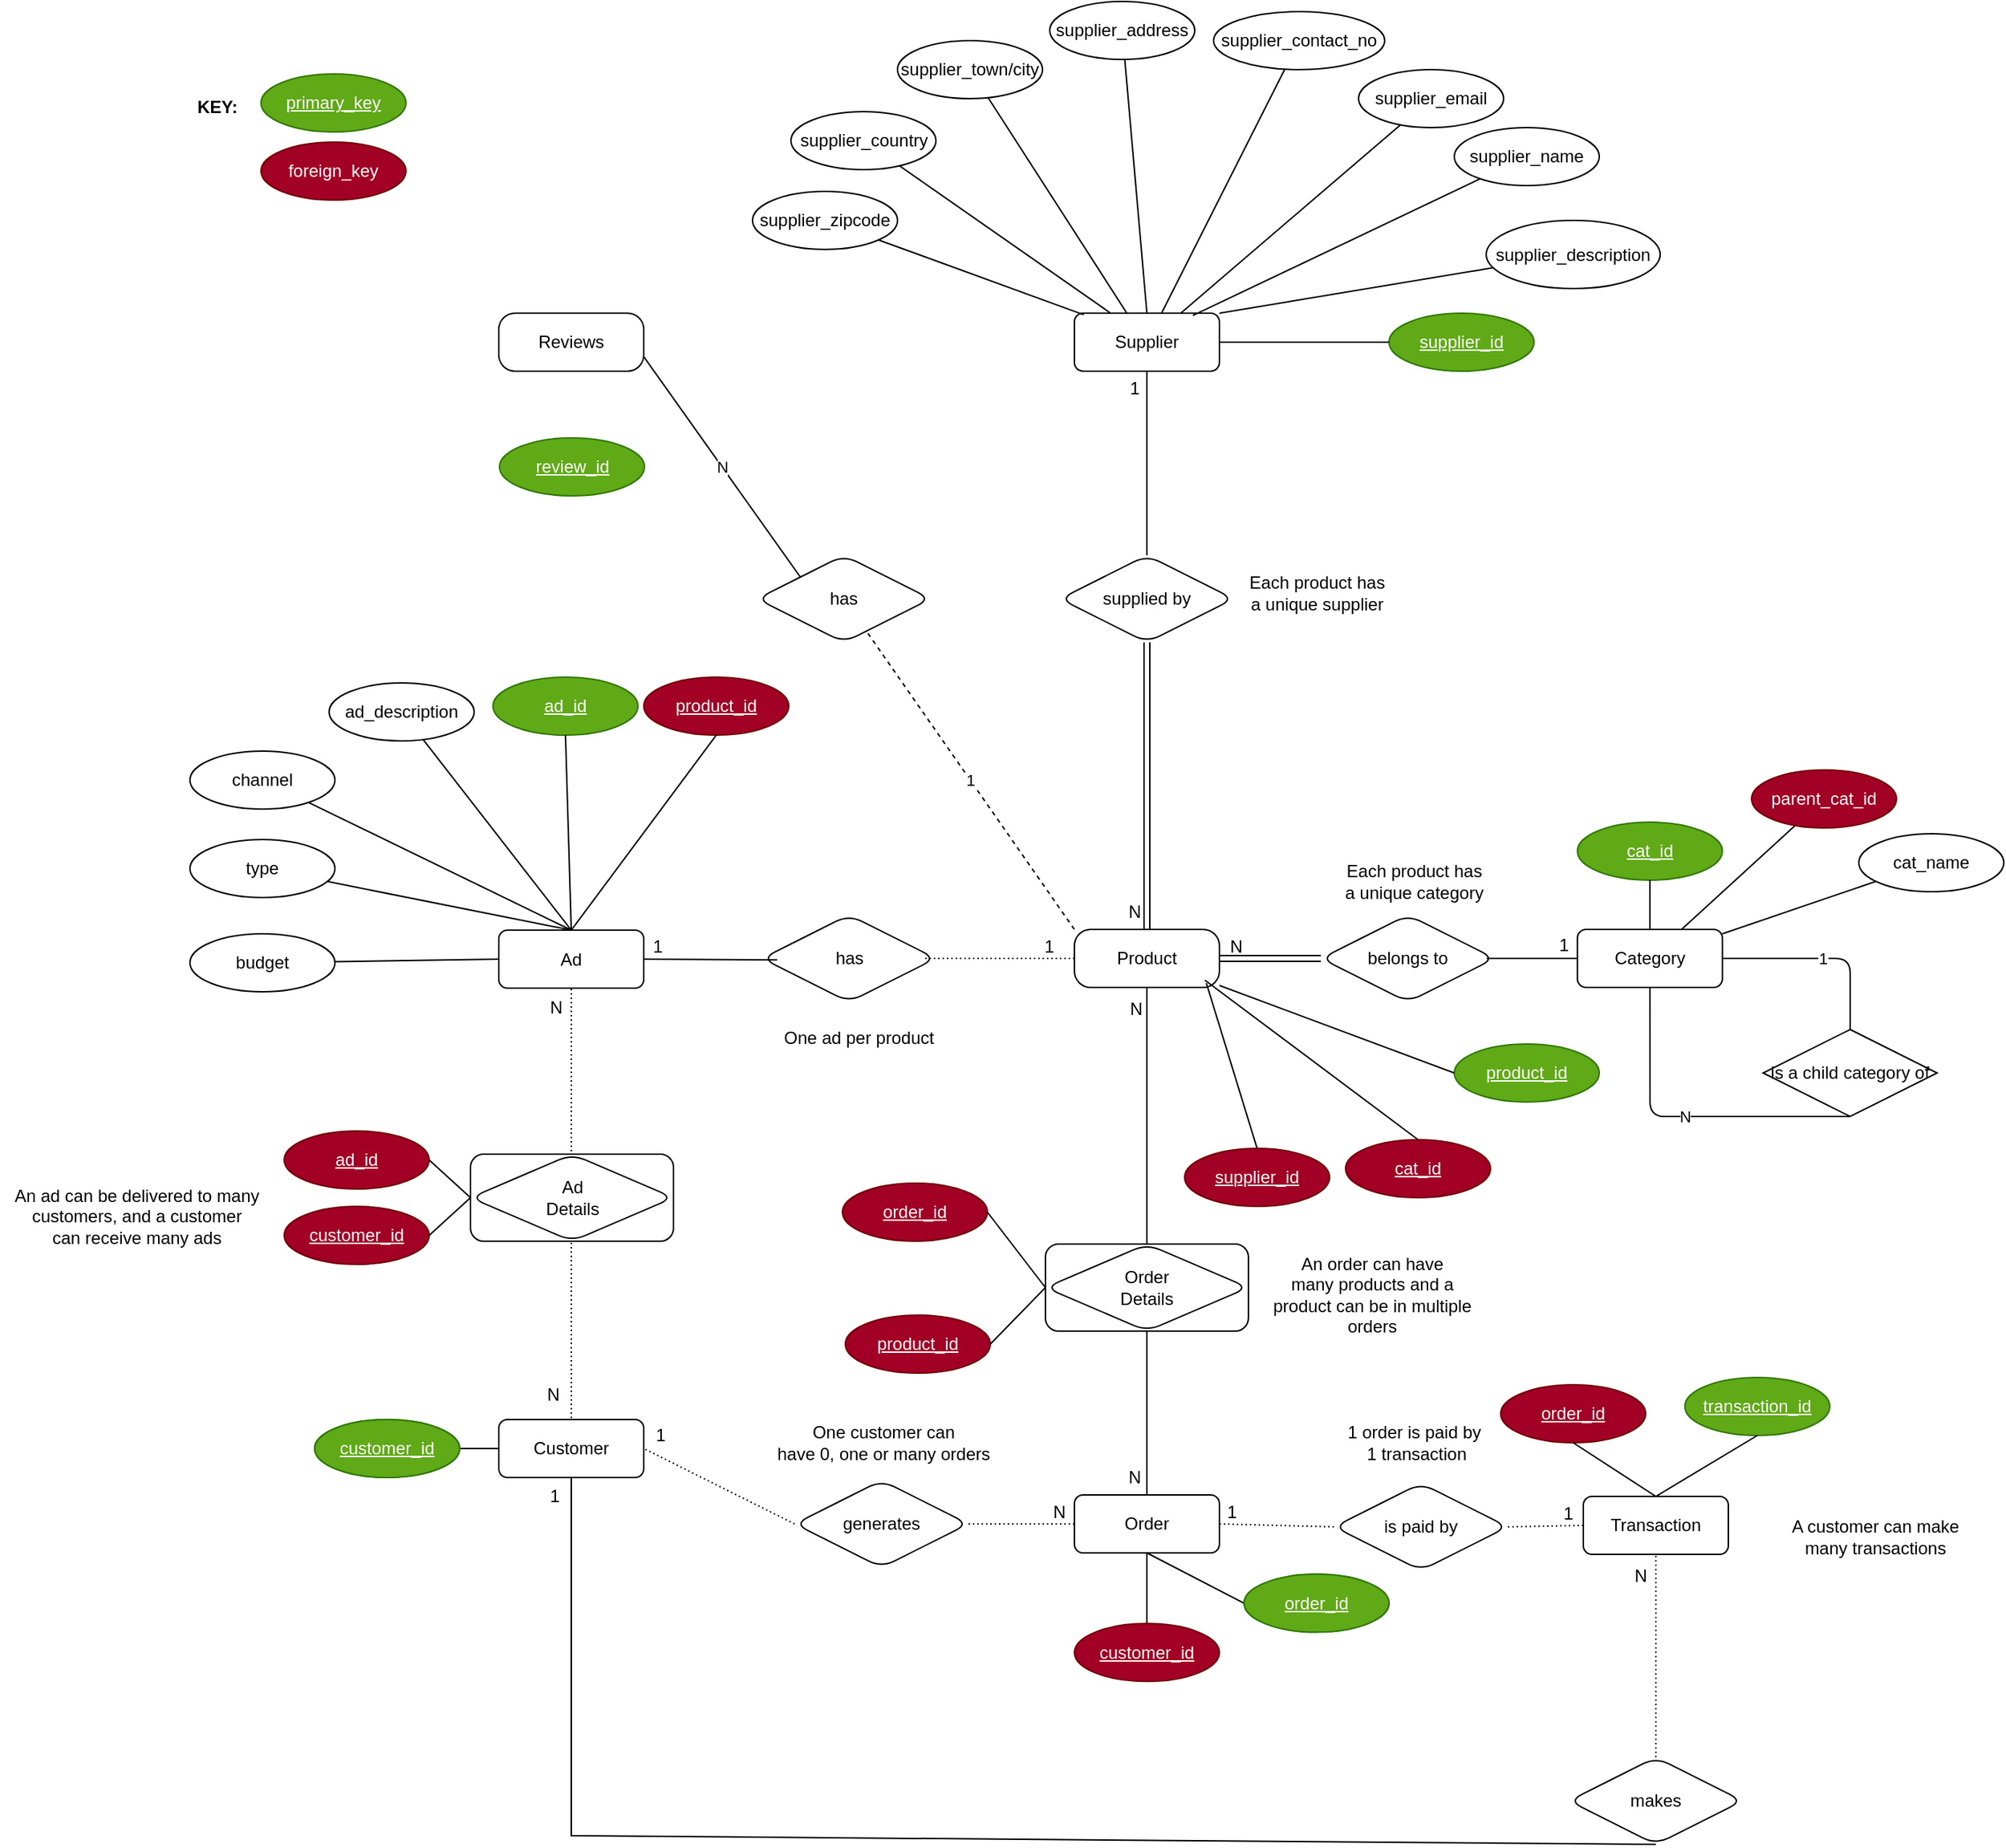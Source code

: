 <mxfile>
    <diagram id="CGE-V-YyImQBMw3J6Rf1" name="Page-1">
        <mxGraphModel dx="1231" dy="831" grid="0" gridSize="13" guides="1" tooltips="1" connect="1" arrows="1" fold="1" page="0" pageScale="1" pageWidth="827" pageHeight="1169" math="0" shadow="0">
            <root>
                <mxCell id="0"/>
                <mxCell id="1" parent="0"/>
                <mxCell id="2" value="Customer" style="whiteSpace=wrap;html=1;align=center;rounded=1;" parent="1" vertex="1">
                    <mxGeometry x="-144" y="728" width="100" height="40" as="geometry"/>
                </mxCell>
                <mxCell id="192" value="1" style="edgeStyle=none;html=1;endArrow=none;endFill=0;exitX=0;exitY=0;exitDx=0;exitDy=0;dashed=1;" edge="1" parent="1" source="3" target="191">
                    <mxGeometry relative="1" as="geometry"/>
                </mxCell>
                <mxCell id="3" value="Product" style="whiteSpace=wrap;html=1;align=center;rounded=1;arcSize=28;" parent="1" vertex="1">
                    <mxGeometry x="253" y="390" width="100" height="40" as="geometry"/>
                </mxCell>
                <mxCell id="4" value="Order" style="whiteSpace=wrap;html=1;align=center;rounded=1;" parent="1" vertex="1">
                    <mxGeometry x="253" y="780" width="100" height="40" as="geometry"/>
                </mxCell>
                <mxCell id="6" value="Transaction" style="whiteSpace=wrap;html=1;align=center;rounded=1;" parent="1" vertex="1">
                    <mxGeometry x="604" y="781" width="100" height="40" as="geometry"/>
                </mxCell>
                <mxCell id="7" value="Supplier" style="whiteSpace=wrap;html=1;align=center;rounded=1;" parent="1" vertex="1">
                    <mxGeometry x="253" y="-35" width="100" height="40" as="geometry"/>
                </mxCell>
                <mxCell id="157" value="N" style="edgeStyle=none;html=1;entryX=0.5;entryY=1;entryDx=0;entryDy=0;endArrow=none;endFill=0;" edge="1" parent="1" source="8" target="155">
                    <mxGeometry relative="1" as="geometry">
                        <Array as="points">
                            <mxPoint x="650" y="519"/>
                        </Array>
                    </mxGeometry>
                </mxCell>
                <mxCell id="8" value="Category" style="whiteSpace=wrap;html=1;align=center;rounded=1;" parent="1" vertex="1">
                    <mxGeometry x="599.9" y="390" width="100" height="40" as="geometry"/>
                </mxCell>
                <mxCell id="9" value="Ad" style="whiteSpace=wrap;html=1;align=center;rounded=1;" parent="1" vertex="1">
                    <mxGeometry x="-144" y="390.5" width="100" height="40" as="geometry"/>
                </mxCell>
                <mxCell id="10" value="belongs to" style="shape=rhombus;perimeter=rhombusPerimeter;whiteSpace=wrap;html=1;align=center;rounded=1;" parent="1" vertex="1">
                    <mxGeometry x="423" y="380" width="120" height="60" as="geometry"/>
                </mxCell>
                <mxCell id="21" value="" style="endArrow=none;html=1;rounded=1;entryX=0;entryY=0.5;entryDx=0;entryDy=0;exitX=0.953;exitY=0.499;exitDx=0;exitDy=0;exitPerimeter=0;" parent="1" source="10" target="8" edge="1">
                    <mxGeometry relative="1" as="geometry">
                        <mxPoint x="540" y="344" as="sourcePoint"/>
                        <mxPoint x="697" y="440" as="targetPoint"/>
                    </mxGeometry>
                </mxCell>
                <mxCell id="22" value="1" style="resizable=0;html=1;align=right;verticalAlign=bottom;rounded=1;" parent="21" connectable="0" vertex="1">
                    <mxGeometry x="1" relative="1" as="geometry">
                        <mxPoint x="-5" as="offset"/>
                    </mxGeometry>
                </mxCell>
                <mxCell id="23" value="" style="endArrow=none;html=1;rounded=1;exitX=0;exitY=0.5;exitDx=0;exitDy=0;entryX=1;entryY=0.5;entryDx=0;entryDy=0;shape=link;" parent="1" source="10" target="3" edge="1">
                    <mxGeometry relative="1" as="geometry">
                        <mxPoint x="403" y="422" as="sourcePoint"/>
                        <mxPoint x="364" y="422" as="targetPoint"/>
                    </mxGeometry>
                </mxCell>
                <mxCell id="24" value="N" style="resizable=0;html=1;align=right;verticalAlign=bottom;rounded=1;" parent="23" connectable="0" vertex="1">
                    <mxGeometry x="1" relative="1" as="geometry">
                        <mxPoint x="16" as="offset"/>
                    </mxGeometry>
                </mxCell>
                <mxCell id="25" value="cat_id" style="ellipse;whiteSpace=wrap;html=1;align=center;fontStyle=4;rounded=1;fillColor=#60a917;fontColor=#ffffff;strokeColor=#2D7600;" parent="1" vertex="1">
                    <mxGeometry x="599.9" y="316" width="100" height="40" as="geometry"/>
                </mxCell>
                <mxCell id="28" value="" style="endArrow=none;html=1;rounded=0;entryX=0.5;entryY=0;entryDx=0;entryDy=0;exitX=0.5;exitY=1;exitDx=0;exitDy=0;" parent="1" source="25" target="8" edge="1">
                    <mxGeometry relative="1" as="geometry">
                        <mxPoint x="337.9" y="474" as="sourcePoint"/>
                        <mxPoint x="497.9" y="474" as="targetPoint"/>
                    </mxGeometry>
                </mxCell>
                <mxCell id="32" value="&lt;u&gt;cat_id&lt;/u&gt;" style="ellipse;whiteSpace=wrap;html=1;align=center;rounded=1;fillColor=#a20025;fontColor=#ffffff;strokeColor=#6F0000;" parent="1" vertex="1">
                    <mxGeometry x="440" y="535" width="100" height="40" as="geometry"/>
                </mxCell>
                <mxCell id="35" value="product_id" style="ellipse;whiteSpace=wrap;html=1;align=center;fontStyle=4;rounded=1;fillColor=#60a917;fontColor=#ffffff;strokeColor=#2D7600;" parent="1" vertex="1">
                    <mxGeometry x="515" y="469" width="100" height="40" as="geometry"/>
                </mxCell>
                <mxCell id="36" value="" style="endArrow=none;html=1;rounded=0;exitX=0;exitY=0.5;exitDx=0;exitDy=0;" parent="1" source="35" target="3" edge="1">
                    <mxGeometry relative="1" as="geometry">
                        <mxPoint x="346" y="422" as="sourcePoint"/>
                        <mxPoint x="219" y="410" as="targetPoint"/>
                    </mxGeometry>
                </mxCell>
                <mxCell id="41" value="" style="endArrow=none;html=1;rounded=0;exitX=0.5;exitY=0;exitDx=0;exitDy=0;" parent="1" source="32" edge="1">
                    <mxGeometry relative="1" as="geometry">
                        <mxPoint x="327" y="422" as="sourcePoint"/>
                        <mxPoint x="343" y="425" as="targetPoint"/>
                    </mxGeometry>
                </mxCell>
                <mxCell id="51" value="&lt;div&gt;Order&lt;/div&gt;&lt;div&gt;Details&lt;/div&gt;" style="shape=associativeEntity;whiteSpace=wrap;html=1;align=center;rounded=1;" parent="1" vertex="1">
                    <mxGeometry x="233" y="607" width="140" height="60" as="geometry"/>
                </mxCell>
                <mxCell id="52" value="product_id" style="ellipse;whiteSpace=wrap;html=1;align=center;fontStyle=4;rounded=1;fillColor=#a20025;fontColor=#ffffff;strokeColor=#6F0000;" parent="1" vertex="1">
                    <mxGeometry x="95" y="656" width="100" height="40" as="geometry"/>
                </mxCell>
                <mxCell id="53" value="&lt;div&gt;order_id&lt;/div&gt;" style="ellipse;whiteSpace=wrap;html=1;align=center;fontStyle=4;rounded=1;fillColor=#a20025;fontColor=#ffffff;strokeColor=#6F0000;" parent="1" vertex="1">
                    <mxGeometry x="93" y="565" width="100" height="40" as="geometry"/>
                </mxCell>
                <mxCell id="56" value="" style="endArrow=none;html=1;rounded=0;entryX=0.5;entryY=0;entryDx=0;entryDy=0;exitX=0.5;exitY=1;exitDx=0;exitDy=0;" parent="1" source="51" target="4" edge="1">
                    <mxGeometry relative="1" as="geometry">
                        <mxPoint x="303" y="719" as="sourcePoint"/>
                        <mxPoint x="316" y="735" as="targetPoint"/>
                    </mxGeometry>
                </mxCell>
                <mxCell id="57" value="N" style="resizable=0;html=1;align=right;verticalAlign=bottom;rounded=1;" parent="56" connectable="0" vertex="1">
                    <mxGeometry x="1" relative="1" as="geometry">
                        <mxPoint x="-4" y="-4" as="offset"/>
                    </mxGeometry>
                </mxCell>
                <mxCell id="58" value="" style="endArrow=none;html=1;rounded=0;entryX=1;entryY=0.5;entryDx=0;entryDy=0;exitX=0;exitY=0.5;exitDx=0;exitDy=0;" parent="1" source="51" target="53" edge="1">
                    <mxGeometry relative="1" as="geometry">
                        <mxPoint x="156" y="586" as="sourcePoint"/>
                        <mxPoint x="316" y="586" as="targetPoint"/>
                    </mxGeometry>
                </mxCell>
                <mxCell id="59" value="" style="endArrow=none;html=1;rounded=0;entryX=1;entryY=0.5;entryDx=0;entryDy=0;exitX=0;exitY=0.5;exitDx=0;exitDy=0;" parent="1" source="51" target="52" edge="1">
                    <mxGeometry relative="1" as="geometry">
                        <mxPoint x="156" y="586" as="sourcePoint"/>
                        <mxPoint x="316" y="586" as="targetPoint"/>
                    </mxGeometry>
                </mxCell>
                <mxCell id="60" value="&lt;div&gt;order_id&lt;/div&gt;" style="ellipse;whiteSpace=wrap;html=1;align=center;fontStyle=4;rounded=1;fillColor=#60a917;fontColor=#ffffff;strokeColor=#2D7600;" parent="1" vertex="1">
                    <mxGeometry x="370" y="834.67" width="100" height="40" as="geometry"/>
                </mxCell>
                <mxCell id="61" value="" style="endArrow=none;html=1;rounded=0;entryX=0;entryY=0.5;entryDx=0;entryDy=0;exitX=0.5;exitY=1;exitDx=0;exitDy=0;" parent="1" source="4" target="60" edge="1">
                    <mxGeometry relative="1" as="geometry">
                        <mxPoint x="332" y="854.67" as="sourcePoint"/>
                        <mxPoint x="298" y="912.67" as="targetPoint"/>
                    </mxGeometry>
                </mxCell>
                <mxCell id="62" value="" style="endArrow=none;html=1;rounded=0;exitX=0.5;exitY=1;exitDx=0;exitDy=0;entryX=0.5;entryY=0;entryDx=0;entryDy=0;" parent="1" source="4" target="64" edge="1">
                    <mxGeometry relative="1" as="geometry">
                        <mxPoint x="282" y="863.67" as="sourcePoint"/>
                        <mxPoint x="303" y="857.67" as="targetPoint"/>
                    </mxGeometry>
                </mxCell>
                <mxCell id="63" value="&lt;div&gt;One customer can&lt;/div&gt;&lt;div&gt;have 0, one or many orders&lt;br&gt;&lt;/div&gt;" style="text;html=1;align=center;verticalAlign=middle;resizable=0;points=[];autosize=1;strokeColor=none;fillColor=none;" parent="1" vertex="1">
                    <mxGeometry x="37.5" y="723" width="167" height="41" as="geometry"/>
                </mxCell>
                <mxCell id="64" value="&lt;div&gt;customer_id&lt;/div&gt;" style="ellipse;whiteSpace=wrap;html=1;align=center;fontStyle=4;rounded=1;fillColor=#a20025;fontColor=#ffffff;strokeColor=#6F0000;" parent="1" vertex="1">
                    <mxGeometry x="253" y="868.67" width="100" height="40" as="geometry"/>
                </mxCell>
                <mxCell id="66" value="supplied by" style="shape=rhombus;perimeter=rhombusPerimeter;whiteSpace=wrap;html=1;align=center;rounded=1;" parent="1" vertex="1">
                    <mxGeometry x="243" y="132" width="120" height="60" as="geometry"/>
                </mxCell>
                <mxCell id="67" value="" style="endArrow=none;html=1;rounded=1;entryX=0.5;entryY=1;entryDx=0;entryDy=0;exitX=0.5;exitY=0;exitDx=0;exitDy=0;" parent="1" source="66" target="7" edge="1">
                    <mxGeometry relative="1" as="geometry">
                        <mxPoint x="515" y="263" as="sourcePoint"/>
                        <mxPoint x="564.64" y="329" as="targetPoint"/>
                    </mxGeometry>
                </mxCell>
                <mxCell id="68" value="1" style="resizable=0;html=1;align=right;verticalAlign=bottom;rounded=1;" parent="67" connectable="0" vertex="1">
                    <mxGeometry x="1" relative="1" as="geometry">
                        <mxPoint x="-5" y="20" as="offset"/>
                    </mxGeometry>
                </mxCell>
                <mxCell id="69" value="" style="endArrow=none;html=1;rounded=1;exitX=0.5;exitY=1;exitDx=0;exitDy=0;entryX=0.5;entryY=0;entryDx=0;entryDy=0;shape=link;" parent="1" source="66" target="3" edge="1">
                    <mxGeometry relative="1" as="geometry">
                        <mxPoint x="385" y="313" as="sourcePoint"/>
                        <mxPoint x="335" y="301" as="targetPoint"/>
                    </mxGeometry>
                </mxCell>
                <mxCell id="70" value="N" style="resizable=0;html=1;align=right;verticalAlign=bottom;rounded=1;" parent="69" connectable="0" vertex="1">
                    <mxGeometry x="1" relative="1" as="geometry">
                        <mxPoint x="-4" y="-4" as="offset"/>
                    </mxGeometry>
                </mxCell>
                <mxCell id="71" value="supplier_id" style="ellipse;whiteSpace=wrap;html=1;align=center;fontStyle=4;rounded=1;fillColor=#60a917;fontColor=#ffffff;strokeColor=#2D7600;" parent="1" vertex="1">
                    <mxGeometry x="470" y="-35" width="100" height="40" as="geometry"/>
                </mxCell>
                <mxCell id="72" value="" style="endArrow=none;html=1;rounded=0;entryX=0;entryY=0.5;entryDx=0;entryDy=0;exitX=1;exitY=0.5;exitDx=0;exitDy=0;" parent="1" source="7" target="71" edge="1">
                    <mxGeometry relative="1" as="geometry">
                        <mxPoint x="373" y="162" as="sourcePoint"/>
                        <mxPoint x="331" y="172" as="targetPoint"/>
                    </mxGeometry>
                </mxCell>
                <mxCell id="73" value="Each product has&lt;br&gt; a unique supplier" style="text;html=1;align=center;verticalAlign=middle;resizable=0;points=[];autosize=1;strokeColor=none;fillColor=none;" parent="1" vertex="1">
                    <mxGeometry x="363" y="137" width="114" height="41" as="geometry"/>
                </mxCell>
                <mxCell id="74" value="generates" style="shape=rhombus;perimeter=rhombusPerimeter;whiteSpace=wrap;html=1;align=center;rounded=1;" parent="1" vertex="1">
                    <mxGeometry x="60" y="770" width="120" height="60" as="geometry"/>
                </mxCell>
                <mxCell id="75" value="" style="endArrow=none;html=1;rounded=0;exitX=0;exitY=0.5;exitDx=0;exitDy=0;entryX=1;entryY=0.5;entryDx=0;entryDy=0;" parent="1" source="2" target="76" edge="1">
                    <mxGeometry relative="1" as="geometry">
                        <mxPoint x="-110" y="794.67" as="sourcePoint"/>
                        <mxPoint x="-110" y="832.34" as="targetPoint"/>
                    </mxGeometry>
                </mxCell>
                <mxCell id="76" value="&lt;div&gt;customer_id&lt;/div&gt;" style="ellipse;whiteSpace=wrap;html=1;align=center;fontStyle=4;rounded=1;fillColor=#60a917;fontColor=#ffffff;strokeColor=#2D7600;" parent="1" vertex="1">
                    <mxGeometry x="-271" y="728" width="100" height="40" as="geometry"/>
                </mxCell>
                <mxCell id="77" value="Each product has&lt;br&gt; a unique category" style="text;html=1;align=center;verticalAlign=middle;resizable=0;points=[];autosize=1;strokeColor=none;fillColor=none;" parent="1" vertex="1">
                    <mxGeometry x="429" y="336" width="115" height="41" as="geometry"/>
                </mxCell>
                <mxCell id="78" value="" style="endArrow=none;html=1;rounded=0;dashed=1;dashPattern=1 2;entryX=1;entryY=0.5;entryDx=0;entryDy=0;exitX=0;exitY=0.5;exitDx=0;exitDy=0;" parent="1" source="74" target="2" edge="1">
                    <mxGeometry relative="1" as="geometry">
                        <mxPoint x="120" y="548.67" as="sourcePoint"/>
                        <mxPoint x="280" y="548.67" as="targetPoint"/>
                    </mxGeometry>
                </mxCell>
                <mxCell id="79" value="1" style="resizable=0;html=1;align=right;verticalAlign=bottom;" parent="78" connectable="0" vertex="1">
                    <mxGeometry x="1" relative="1" as="geometry">
                        <mxPoint x="16" as="offset"/>
                    </mxGeometry>
                </mxCell>
                <mxCell id="80" value="" style="endArrow=none;html=1;rounded=0;dashed=1;dashPattern=1 2;exitX=1;exitY=0.5;exitDx=0;exitDy=0;entryX=0;entryY=0.5;entryDx=0;entryDy=0;" parent="1" source="74" target="4" edge="1">
                    <mxGeometry relative="1" as="geometry">
                        <mxPoint x="120" y="600.67" as="sourcePoint"/>
                        <mxPoint x="280" y="600.67" as="targetPoint"/>
                    </mxGeometry>
                </mxCell>
                <mxCell id="81" value="N" style="resizable=0;html=1;align=right;verticalAlign=bottom;" parent="80" connectable="0" vertex="1">
                    <mxGeometry x="1" relative="1" as="geometry">
                        <mxPoint x="-6" as="offset"/>
                    </mxGeometry>
                </mxCell>
                <mxCell id="82" value="" style="endArrow=none;html=1;rounded=0;entryX=0.5;entryY=1;entryDx=0;entryDy=0;exitX=0.5;exitY=0;exitDx=0;exitDy=0;" parent="1" source="51" target="3" edge="1">
                    <mxGeometry relative="1" as="geometry">
                        <mxPoint x="180" y="582" as="sourcePoint"/>
                        <mxPoint x="340" y="582" as="targetPoint"/>
                    </mxGeometry>
                </mxCell>
                <mxCell id="83" value="N" style="resizable=0;html=1;align=right;verticalAlign=bottom;" parent="82" connectable="0" vertex="1">
                    <mxGeometry x="1" relative="1" as="geometry">
                        <mxPoint x="-3" y="23" as="offset"/>
                    </mxGeometry>
                </mxCell>
                <mxCell id="86" value="&lt;div&gt;An order can have&lt;/div&gt;&lt;div&gt;many products and a&lt;/div&gt;&lt;div&gt;product can be in multiple&lt;/div&gt;&lt;div&gt;orders&lt;br&gt;&lt;/div&gt;" style="text;html=1;align=center;verticalAlign=middle;resizable=0;points=[];autosize=1;strokeColor=none;fillColor=none;" parent="1" vertex="1">
                    <mxGeometry x="378" y="607" width="159" height="70" as="geometry"/>
                </mxCell>
                <mxCell id="87" value="supplier_id" style="ellipse;whiteSpace=wrap;html=1;align=center;fontStyle=4;rounded=1;fillColor=#a20025;fontColor=#ffffff;strokeColor=#6F0000;" parent="1" vertex="1">
                    <mxGeometry x="329" y="541" width="100" height="40" as="geometry"/>
                </mxCell>
                <mxCell id="88" value="" style="endArrow=none;html=1;rounded=0;exitX=0.5;exitY=0;exitDx=0;exitDy=0;" parent="1" source="87" edge="1">
                    <mxGeometry relative="1" as="geometry">
                        <mxPoint x="346" y="546" as="sourcePoint"/>
                        <mxPoint x="344" y="427" as="targetPoint"/>
                    </mxGeometry>
                </mxCell>
                <mxCell id="89" value="is paid by" style="shape=rhombus;perimeter=rhombusPerimeter;whiteSpace=wrap;html=1;align=center;rounded=1;" parent="1" vertex="1">
                    <mxGeometry x="432" y="772" width="120" height="60" as="geometry"/>
                </mxCell>
                <mxCell id="90" value="" style="endArrow=none;html=1;rounded=0;dashed=1;dashPattern=1 2;entryX=0;entryY=0.5;entryDx=0;entryDy=0;exitX=1;exitY=0.5;exitDx=0;exitDy=0;" parent="1" source="89" target="6" edge="1">
                    <mxGeometry relative="1" as="geometry">
                        <mxPoint x="502" y="664" as="sourcePoint"/>
                        <mxPoint x="662" y="664" as="targetPoint"/>
                    </mxGeometry>
                </mxCell>
                <mxCell id="91" value="1" style="resizable=0;html=1;align=right;verticalAlign=bottom;" parent="90" connectable="0" vertex="1">
                    <mxGeometry x="1" relative="1" as="geometry">
                        <mxPoint x="-6" as="offset"/>
                    </mxGeometry>
                </mxCell>
                <mxCell id="92" value="" style="endArrow=none;html=1;rounded=0;dashed=1;dashPattern=1 2;exitX=0;exitY=0.5;exitDx=0;exitDy=0;entryX=1;entryY=0.5;entryDx=0;entryDy=0;" parent="1" source="89" target="4" edge="1">
                    <mxGeometry relative="1" as="geometry">
                        <mxPoint x="551" y="576" as="sourcePoint"/>
                        <mxPoint x="711" y="576" as="targetPoint"/>
                    </mxGeometry>
                </mxCell>
                <mxCell id="93" value="1" style="resizable=0;html=1;align=right;verticalAlign=bottom;" parent="92" connectable="0" vertex="1">
                    <mxGeometry x="1" relative="1" as="geometry">
                        <mxPoint x="12" as="offset"/>
                    </mxGeometry>
                </mxCell>
                <mxCell id="94" value="transaction_id" style="ellipse;whiteSpace=wrap;html=1;align=center;fontStyle=4;rounded=1;fillColor=#60a917;fontColor=#ffffff;strokeColor=#2D7600;" parent="1" vertex="1">
                    <mxGeometry x="674" y="699" width="100" height="40" as="geometry"/>
                </mxCell>
                <mxCell id="95" value="" style="endArrow=none;html=1;rounded=0;exitX=0.5;exitY=1;exitDx=0;exitDy=0;entryX=0.5;entryY=0;entryDx=0;entryDy=0;" parent="1" source="94" target="6" edge="1">
                    <mxGeometry relative="1" as="geometry">
                        <mxPoint x="1000" y="701" as="sourcePoint"/>
                        <mxPoint x="907" y="565" as="targetPoint"/>
                    </mxGeometry>
                </mxCell>
                <mxCell id="99" value="&lt;div&gt;1 order is paid by&lt;/div&gt;&lt;div&gt;&amp;nbsp;1 transaction&lt;/div&gt;" style="text;html=1;align=center;verticalAlign=middle;resizable=0;points=[];autosize=1;strokeColor=none;fillColor=none;" parent="1" vertex="1">
                    <mxGeometry x="430.5" y="723" width="112" height="41" as="geometry"/>
                </mxCell>
                <mxCell id="106" value="" style="endArrow=none;html=1;rounded=0;dashed=1;dashPattern=1 2;entryX=0.5;entryY=1;entryDx=0;entryDy=0;exitX=0.5;exitY=0;exitDx=0;exitDy=0;" parent="1" target="9" edge="1">
                    <mxGeometry relative="1" as="geometry">
                        <mxPoint x="-94" y="543" as="sourcePoint"/>
                        <mxPoint x="245" y="501" as="targetPoint"/>
                    </mxGeometry>
                </mxCell>
                <mxCell id="107" value="N" style="resizable=0;html=1;align=right;verticalAlign=bottom;" parent="106" connectable="0" vertex="1">
                    <mxGeometry x="1" relative="1" as="geometry">
                        <mxPoint x="-6" y="22" as="offset"/>
                    </mxGeometry>
                </mxCell>
                <mxCell id="108" value="&lt;u&gt;ad_id&lt;/u&gt;" style="ellipse;whiteSpace=wrap;html=1;align=center;rounded=1;fillColor=#60a917;fontColor=#ffffff;strokeColor=#2D7600;" parent="1" vertex="1">
                    <mxGeometry x="-148" y="216" width="100" height="40" as="geometry"/>
                </mxCell>
                <mxCell id="111" value="" style="endArrow=none;html=1;rounded=0;exitX=0.5;exitY=1;exitDx=0;exitDy=0;entryX=0.5;entryY=0;entryDx=0;entryDy=0;" parent="1" source="108" target="9" edge="1">
                    <mxGeometry relative="1" as="geometry">
                        <mxPoint x="-12" y="362" as="sourcePoint"/>
                        <mxPoint x="-86" y="350.0" as="targetPoint"/>
                    </mxGeometry>
                </mxCell>
                <mxCell id="112" value="" style="endArrow=none;html=1;rounded=0;dashed=1;dashPattern=1 2;exitX=0.5;exitY=1;exitDx=0;exitDy=0;entryX=0.5;entryY=0;entryDx=0;entryDy=0;" parent="1" target="2" edge="1">
                    <mxGeometry relative="1" as="geometry">
                        <mxPoint x="-94" y="603" as="sourcePoint"/>
                        <mxPoint x="245" y="556" as="targetPoint"/>
                    </mxGeometry>
                </mxCell>
                <mxCell id="113" value="N" style="resizable=0;html=1;align=right;verticalAlign=bottom;" parent="112" connectable="0" vertex="1">
                    <mxGeometry x="1" relative="1" as="geometry">
                        <mxPoint x="-8" y="-9" as="offset"/>
                    </mxGeometry>
                </mxCell>
                <mxCell id="114" value="has" style="shape=rhombus;perimeter=rhombusPerimeter;whiteSpace=wrap;html=1;align=center;rounded=1;" parent="1" vertex="1">
                    <mxGeometry x="37.5" y="380" width="120" height="60" as="geometry"/>
                </mxCell>
                <mxCell id="119" value="" style="endArrow=none;html=1;rounded=0;dashed=1;dashPattern=1 2;entryX=0;entryY=0.5;entryDx=0;entryDy=0;exitX=0.938;exitY=0.5;exitDx=0;exitDy=0;exitPerimeter=0;" parent="1" source="114" target="3" edge="1">
                    <mxGeometry relative="1" as="geometry">
                        <mxPoint x="102" y="378" as="sourcePoint"/>
                        <mxPoint x="262" y="378" as="targetPoint"/>
                    </mxGeometry>
                </mxCell>
                <mxCell id="120" value="1" style="resizable=0;html=1;align=right;verticalAlign=bottom;" parent="119" connectable="0" vertex="1">
                    <mxGeometry x="1" relative="1" as="geometry">
                        <mxPoint x="-14" as="offset"/>
                    </mxGeometry>
                </mxCell>
                <mxCell id="121" value="" style="endArrow=none;html=1;rounded=0;entryX=1;entryY=0.5;entryDx=0;entryDy=0;" parent="1" target="9" edge="1">
                    <mxGeometry relative="1" as="geometry">
                        <mxPoint x="48" y="411" as="sourcePoint"/>
                        <mxPoint x="266" y="423.0" as="targetPoint"/>
                    </mxGeometry>
                </mxCell>
                <mxCell id="122" value="1" style="resizable=0;html=1;align=right;verticalAlign=bottom;" parent="121" connectable="0" vertex="1">
                    <mxGeometry x="1" relative="1" as="geometry">
                        <mxPoint x="13" as="offset"/>
                    </mxGeometry>
                </mxCell>
                <mxCell id="123" value="One ad per product" style="text;html=1;align=center;verticalAlign=middle;resizable=0;points=[];autosize=1;strokeColor=none;fillColor=none;" parent="1" vertex="1">
                    <mxGeometry x="42" y="452" width="123" height="26" as="geometry"/>
                </mxCell>
                <mxCell id="124" value="&lt;div&gt;An ad can be delivered to many&lt;/div&gt;&lt;div&gt;customers, and a customer&lt;/div&gt;&lt;div&gt;can receive many ads&lt;br&gt;&lt;/div&gt;" style="text;html=1;align=center;verticalAlign=middle;resizable=0;points=[];autosize=1;strokeColor=none;fillColor=none;" parent="1" vertex="1">
                    <mxGeometry x="-488" y="560" width="188" height="55" as="geometry"/>
                </mxCell>
                <mxCell id="125" value="makes" style="shape=rhombus;perimeter=rhombusPerimeter;whiteSpace=wrap;html=1;align=center;rounded=1;" parent="1" vertex="1">
                    <mxGeometry x="594" y="961" width="120" height="60" as="geometry"/>
                </mxCell>
                <mxCell id="129" value="&lt;div&gt;Ad&lt;/div&gt;&lt;div&gt;Details&lt;br&gt;&lt;/div&gt;" style="shape=associativeEntity;whiteSpace=wrap;html=1;align=center;rounded=1;" parent="1" vertex="1">
                    <mxGeometry x="-163.5" y="545" width="140" height="60" as="geometry"/>
                </mxCell>
                <mxCell id="130" value="customer_id" style="ellipse;whiteSpace=wrap;html=1;align=center;fontStyle=4;rounded=1;fillColor=#a20025;fontColor=#ffffff;strokeColor=#6F0000;" parent="1" vertex="1">
                    <mxGeometry x="-292" y="581" width="100" height="40" as="geometry"/>
                </mxCell>
                <mxCell id="131" value="&lt;div&gt;ad_id&lt;/div&gt;" style="ellipse;whiteSpace=wrap;html=1;align=center;fontStyle=4;rounded=1;fillColor=#a20025;fontColor=#ffffff;strokeColor=#6F0000;" parent="1" vertex="1">
                    <mxGeometry x="-292" y="529" width="100" height="40" as="geometry"/>
                </mxCell>
                <mxCell id="134" value="" style="endArrow=none;html=1;rounded=0;exitX=1;exitY=0.5;exitDx=0;exitDy=0;entryX=0;entryY=0.5;entryDx=0;entryDy=0;" parent="1" source="131" target="129" edge="1">
                    <mxGeometry relative="1" as="geometry">
                        <mxPoint x="-166" y="553" as="sourcePoint"/>
                        <mxPoint x="-6" y="553" as="targetPoint"/>
                    </mxGeometry>
                </mxCell>
                <mxCell id="135" value="" style="endArrow=none;html=1;rounded=0;exitX=1;exitY=0.5;exitDx=0;exitDy=0;entryX=0;entryY=0.5;entryDx=0;entryDy=0;" parent="1" source="130" target="129" edge="1">
                    <mxGeometry relative="1" as="geometry">
                        <mxPoint x="-179.0" y="562.0" as="sourcePoint"/>
                        <mxPoint x="-150.5" y="588" as="targetPoint"/>
                    </mxGeometry>
                </mxCell>
                <mxCell id="136" value="&lt;div&gt;A customer can make&lt;/div&gt;&lt;div&gt;many transactions&lt;br&gt;&lt;/div&gt;" style="text;html=1;align=center;verticalAlign=middle;resizable=0;points=[];autosize=1;strokeColor=none;fillColor=none;" parent="1" vertex="1">
                    <mxGeometry x="736" y="788" width="137" height="41" as="geometry"/>
                </mxCell>
                <mxCell id="137" value="&lt;div&gt;customer_id&lt;/div&gt;" style="ellipse;whiteSpace=wrap;html=1;align=center;fontStyle=4;rounded=1;fillColor=#60a917;fontColor=#ffffff;strokeColor=#2D7600;" parent="1" vertex="1">
                    <mxGeometry x="-271" y="728" width="100" height="40" as="geometry"/>
                </mxCell>
                <mxCell id="138" value="&lt;div&gt;order_id&lt;/div&gt;" style="ellipse;whiteSpace=wrap;html=1;align=center;fontStyle=4;rounded=1;fillColor=#60a917;fontColor=#ffffff;strokeColor=#2D7600;" parent="1" vertex="1">
                    <mxGeometry x="370" y="834.67" width="100" height="40" as="geometry"/>
                </mxCell>
                <mxCell id="141" value="product_id" style="ellipse;whiteSpace=wrap;html=1;align=center;fontStyle=4;rounded=1;fillColor=#a20025;fontColor=#ffffff;strokeColor=#6F0000;" parent="1" vertex="1">
                    <mxGeometry x="-44" y="216" width="100" height="40" as="geometry"/>
                </mxCell>
                <mxCell id="142" value="" style="endArrow=none;html=1;rounded=0;entryX=0.5;entryY=1;entryDx=0;entryDy=0;exitX=0.5;exitY=0;exitDx=0;exitDy=0;" parent="1" source="9" target="141" edge="1">
                    <mxGeometry relative="1" as="geometry">
                        <mxPoint x="230" y="511" as="sourcePoint"/>
                        <mxPoint x="390" y="511" as="targetPoint"/>
                    </mxGeometry>
                </mxCell>
                <mxCell id="143" value="" style="endArrow=none;html=1;rounded=0;dashed=1;dashPattern=1 2;entryX=0.5;entryY=1;entryDx=0;entryDy=0;exitX=0.5;exitY=0;exitDx=0;exitDy=0;" parent="1" source="125" target="6" edge="1">
                    <mxGeometry relative="1" as="geometry">
                        <mxPoint x="201" y="740" as="sourcePoint"/>
                        <mxPoint x="361" y="740" as="targetPoint"/>
                    </mxGeometry>
                </mxCell>
                <mxCell id="144" value="N" style="resizable=0;html=1;align=right;verticalAlign=bottom;" parent="143" connectable="0" vertex="1">
                    <mxGeometry x="1" relative="1" as="geometry">
                        <mxPoint x="-6" y="23" as="offset"/>
                    </mxGeometry>
                </mxCell>
                <mxCell id="145" value="" style="endArrow=none;html=1;rounded=0;entryX=0.5;entryY=1;entryDx=0;entryDy=0;exitX=0.5;exitY=1;exitDx=0;exitDy=0;" parent="1" source="125" target="2" edge="1">
                    <mxGeometry relative="1" as="geometry">
                        <mxPoint x="657" y="892" as="sourcePoint"/>
                        <mxPoint x="383" y="668" as="targetPoint"/>
                        <Array as="points">
                            <mxPoint x="-94" y="1015"/>
                        </Array>
                    </mxGeometry>
                </mxCell>
                <mxCell id="146" value="1" style="resizable=0;html=1;align=right;verticalAlign=bottom;" parent="145" connectable="0" vertex="1">
                    <mxGeometry x="1" relative="1" as="geometry">
                        <mxPoint x="-8" y="21" as="offset"/>
                    </mxGeometry>
                </mxCell>
                <mxCell id="148" value="order_id" style="ellipse;whiteSpace=wrap;html=1;align=center;fontStyle=4;rounded=1;fillColor=#a20025;fontColor=#ffffff;strokeColor=#6F0000;" parent="1" vertex="1">
                    <mxGeometry x="547" y="704" width="100" height="40" as="geometry"/>
                </mxCell>
                <mxCell id="150" value="" style="endArrow=none;html=1;rounded=0;entryX=0.5;entryY=0;entryDx=0;entryDy=0;exitX=0.5;exitY=1;exitDx=0;exitDy=0;" parent="1" source="148" target="6" edge="1">
                    <mxGeometry relative="1" as="geometry">
                        <mxPoint x="335" y="706" as="sourcePoint"/>
                        <mxPoint x="495" y="706" as="targetPoint"/>
                    </mxGeometry>
                </mxCell>
                <mxCell id="152" style="edgeStyle=none;html=1;endArrow=none;endFill=0;" edge="1" parent="1" source="151" target="8">
                    <mxGeometry relative="1" as="geometry"/>
                </mxCell>
                <mxCell id="151" value="parent_cat_id" style="ellipse;whiteSpace=wrap;html=1;align=center;fontStyle=0;rounded=1;fillColor=#a20025;fontColor=#ffffff;strokeColor=#6F0000;" vertex="1" parent="1">
                    <mxGeometry x="720" y="280" width="100" height="40" as="geometry"/>
                </mxCell>
                <mxCell id="154" style="edgeStyle=none;html=1;endArrow=none;endFill=0;" edge="1" parent="1" source="153" target="8">
                    <mxGeometry relative="1" as="geometry"/>
                </mxCell>
                <mxCell id="153" value="cat_name" style="ellipse;whiteSpace=wrap;html=1;align=center;fontStyle=0;rounded=1;" vertex="1" parent="1">
                    <mxGeometry x="794" y="324" width="100" height="40" as="geometry"/>
                </mxCell>
                <mxCell id="156" value="1" style="edgeStyle=none;html=1;entryX=1;entryY=0.5;entryDx=0;entryDy=0;endArrow=none;endFill=0;" edge="1" parent="1" source="155" target="8">
                    <mxGeometry relative="1" as="geometry">
                        <Array as="points">
                            <mxPoint x="788" y="410"/>
                        </Array>
                    </mxGeometry>
                </mxCell>
                <mxCell id="155" value="is a child category of" style="shape=rhombus;perimeter=rhombusPerimeter;whiteSpace=wrap;html=1;align=center;" vertex="1" parent="1">
                    <mxGeometry x="728" y="459" width="120" height="60" as="geometry"/>
                </mxCell>
                <mxCell id="158" value="primary_key" style="ellipse;whiteSpace=wrap;html=1;align=center;fontStyle=4;rounded=1;fillColor=#60a917;fontColor=#ffffff;strokeColor=#2D7600;" vertex="1" parent="1">
                    <mxGeometry x="-308" y="-200" width="100" height="40" as="geometry"/>
                </mxCell>
                <mxCell id="159" value="foreign_key" style="ellipse;whiteSpace=wrap;html=1;align=center;fontStyle=0;rounded=1;fillColor=#a20025;fontColor=#ffffff;strokeColor=#6F0000;" vertex="1" parent="1">
                    <mxGeometry x="-308" y="-153" width="100" height="40" as="geometry"/>
                </mxCell>
                <mxCell id="161" value="KEY:" style="text;html=1;strokeColor=none;fillColor=none;align=center;verticalAlign=middle;whiteSpace=wrap;rounded=0;fontStyle=1" vertex="1" parent="1">
                    <mxGeometry x="-368" y="-192" width="60" height="30" as="geometry"/>
                </mxCell>
                <mxCell id="165" style="edgeStyle=none;html=1;entryX=0.5;entryY=0;entryDx=0;entryDy=0;endArrow=none;endFill=0;" edge="1" parent="1" source="162" target="9">
                    <mxGeometry relative="1" as="geometry"/>
                </mxCell>
                <mxCell id="162" value="ad_description" style="ellipse;whiteSpace=wrap;html=1;align=center;fontStyle=0;rounded=1;" vertex="1" parent="1">
                    <mxGeometry x="-261" y="220" width="100" height="40" as="geometry"/>
                </mxCell>
                <mxCell id="166" style="edgeStyle=none;html=1;entryX=0.5;entryY=0;entryDx=0;entryDy=0;endArrow=none;endFill=0;" edge="1" parent="1" source="163" target="9">
                    <mxGeometry relative="1" as="geometry"/>
                </mxCell>
                <mxCell id="163" value="channel" style="ellipse;whiteSpace=wrap;html=1;align=center;fontStyle=0;rounded=1;" vertex="1" parent="1">
                    <mxGeometry x="-357" y="267" width="100" height="40" as="geometry"/>
                </mxCell>
                <mxCell id="169" style="edgeStyle=none;html=1;entryX=0.5;entryY=0;entryDx=0;entryDy=0;endArrow=none;endFill=0;" edge="1" parent="1" source="167" target="9">
                    <mxGeometry relative="1" as="geometry"/>
                </mxCell>
                <mxCell id="167" value="type" style="ellipse;whiteSpace=wrap;html=1;align=center;fontStyle=0;rounded=1;" vertex="1" parent="1">
                    <mxGeometry x="-357" y="328" width="100" height="40" as="geometry"/>
                </mxCell>
                <mxCell id="170" style="edgeStyle=none;html=1;entryX=0;entryY=0.5;entryDx=0;entryDy=0;endArrow=none;endFill=0;" edge="1" parent="1" source="168" target="9">
                    <mxGeometry relative="1" as="geometry"/>
                </mxCell>
                <mxCell id="168" value="budget" style="ellipse;whiteSpace=wrap;html=1;align=center;fontStyle=0;rounded=1;" vertex="1" parent="1">
                    <mxGeometry x="-357" y="393" width="100" height="40" as="geometry"/>
                </mxCell>
                <mxCell id="174" style="edgeStyle=none;html=1;entryX=1;entryY=0;entryDx=0;entryDy=0;endArrow=none;endFill=0;" edge="1" parent="1" source="171" target="7">
                    <mxGeometry relative="1" as="geometry"/>
                </mxCell>
                <mxCell id="171" value="supplier_description" style="ellipse;whiteSpace=wrap;html=1;fontSize=12;" vertex="1" parent="1">
                    <mxGeometry x="537" y="-99" width="120" height="47" as="geometry"/>
                </mxCell>
                <mxCell id="175" style="edgeStyle=none;html=1;entryX=0.817;entryY=0.039;entryDx=0;entryDy=0;entryPerimeter=0;endArrow=none;endFill=0;" edge="1" parent="1" source="173" target="7">
                    <mxGeometry relative="1" as="geometry"/>
                </mxCell>
                <mxCell id="173" value="supplier_name" style="ellipse;whiteSpace=wrap;html=1;align=center;fontStyle=0;rounded=1;" vertex="1" parent="1">
                    <mxGeometry x="515" y="-163" width="100" height="40" as="geometry"/>
                </mxCell>
                <mxCell id="178" style="edgeStyle=none;html=1;endArrow=none;endFill=0;" edge="1" parent="1" source="176" target="7">
                    <mxGeometry relative="1" as="geometry"/>
                </mxCell>
                <mxCell id="176" value="supplier_email" style="ellipse;whiteSpace=wrap;html=1;align=center;fontStyle=0;rounded=1;" vertex="1" parent="1">
                    <mxGeometry x="449" y="-203" width="100" height="40" as="geometry"/>
                </mxCell>
                <mxCell id="179" style="edgeStyle=none;html=1;endArrow=none;endFill=0;" edge="1" parent="1" source="177" target="7">
                    <mxGeometry relative="1" as="geometry"/>
                </mxCell>
                <mxCell id="177" value="supplier_contact_no" style="ellipse;whiteSpace=wrap;html=1;align=center;fontStyle=0;rounded=1;" vertex="1" parent="1">
                    <mxGeometry x="349" y="-243" width="118" height="40" as="geometry"/>
                </mxCell>
                <mxCell id="181" style="edgeStyle=none;html=1;entryX=0.5;entryY=0;entryDx=0;entryDy=0;endArrow=none;endFill=0;" edge="1" parent="1" source="180" target="7">
                    <mxGeometry relative="1" as="geometry"/>
                </mxCell>
                <mxCell id="180" value="supplier_address" style="ellipse;whiteSpace=wrap;html=1;align=center;fontStyle=0;rounded=1;" vertex="1" parent="1">
                    <mxGeometry x="236" y="-250" width="100" height="40" as="geometry"/>
                </mxCell>
                <mxCell id="184" style="edgeStyle=none;html=1;entryX=0.365;entryY=0.012;entryDx=0;entryDy=0;entryPerimeter=0;endArrow=none;endFill=0;" edge="1" parent="1" source="182" target="7">
                    <mxGeometry relative="1" as="geometry"/>
                </mxCell>
                <mxCell id="182" value="supplier_town/city" style="ellipse;whiteSpace=wrap;html=1;align=center;fontStyle=0;rounded=1;" vertex="1" parent="1">
                    <mxGeometry x="131" y="-223" width="100" height="40" as="geometry"/>
                </mxCell>
                <mxCell id="186" style="edgeStyle=none;html=1;entryX=0.25;entryY=0;entryDx=0;entryDy=0;endArrow=none;endFill=0;" edge="1" parent="1" source="183" target="7">
                    <mxGeometry relative="1" as="geometry"/>
                </mxCell>
                <mxCell id="183" value="supplier_country" style="ellipse;whiteSpace=wrap;html=1;align=center;fontStyle=0;rounded=1;" vertex="1" parent="1">
                    <mxGeometry x="57.5" y="-174" width="100" height="40" as="geometry"/>
                </mxCell>
                <mxCell id="187" style="edgeStyle=none;html=1;entryX=0.064;entryY=0.026;entryDx=0;entryDy=0;entryPerimeter=0;endArrow=none;endFill=0;" edge="1" parent="1" source="185" target="7">
                    <mxGeometry relative="1" as="geometry"/>
                </mxCell>
                <mxCell id="185" value="supplier_zipcode" style="ellipse;whiteSpace=wrap;html=1;align=center;fontStyle=0;rounded=1;" vertex="1" parent="1">
                    <mxGeometry x="31" y="-119" width="100" height="40" as="geometry"/>
                </mxCell>
                <mxCell id="193" value="N" style="edgeStyle=none;html=1;entryX=0;entryY=0;entryDx=0;entryDy=0;endArrow=none;endFill=0;exitX=1;exitY=0.75;exitDx=0;exitDy=0;" edge="1" parent="1" source="190" target="191">
                    <mxGeometry relative="1" as="geometry"/>
                </mxCell>
                <mxCell id="190" value="Reviews" style="whiteSpace=wrap;html=1;align=center;rounded=1;arcSize=28;" vertex="1" parent="1">
                    <mxGeometry x="-144" y="-35" width="100" height="40" as="geometry"/>
                </mxCell>
                <mxCell id="191" value="has" style="shape=rhombus;perimeter=rhombusPerimeter;whiteSpace=wrap;html=1;align=center;rounded=1;" vertex="1" parent="1">
                    <mxGeometry x="34" y="132" width="120" height="60" as="geometry"/>
                </mxCell>
                <mxCell id="194" value="&lt;u&gt;review_id&lt;/u&gt;" style="ellipse;whiteSpace=wrap;html=1;align=center;rounded=1;fillColor=#60a917;fontColor=#ffffff;strokeColor=#2D7600;" vertex="1" parent="1">
                    <mxGeometry x="-143.5" y="51" width="100" height="40" as="geometry"/>
                </mxCell>
            </root>
        </mxGraphModel>
    </diagram>
</mxfile>